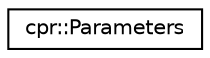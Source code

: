 digraph "Graphical Class Hierarchy"
{
 // LATEX_PDF_SIZE
  edge [fontname="Helvetica",fontsize="10",labelfontname="Helvetica",labelfontsize="10"];
  node [fontname="Helvetica",fontsize="10",shape=record];
  rankdir="LR";
  Node0 [label="cpr::Parameters",height=0.2,width=0.4,color="black", fillcolor="white", style="filled",URL="$classcpr_1_1_parameters.html",tooltip=" "];
}

